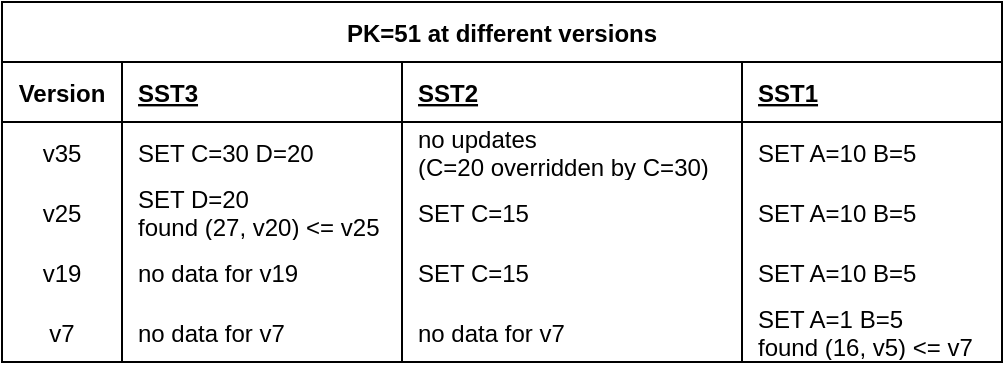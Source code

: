 <mxfile version="20.8.0" type="device"><diagram id="89rpnQoFKDm3hIXYeVZR" name="Page-1"><mxGraphModel dx="1306" dy="846" grid="1" gridSize="10" guides="1" tooltips="1" connect="1" arrows="1" fold="1" page="1" pageScale="1" pageWidth="827" pageHeight="1169" math="0" shadow="0"><root><mxCell id="0"/><mxCell id="1" parent="0"/><mxCell id="1PSpfmzfOEZ6M0ASbsAd-1" value="PK=51 at different versions" style="shape=table;startSize=30;container=1;collapsible=1;childLayout=tableLayout;fixedRows=1;rowLines=0;fontStyle=1;align=center;resizeLast=1;" vertex="1" parent="1"><mxGeometry x="50" y="40" width="500" height="180" as="geometry"/></mxCell><mxCell id="1PSpfmzfOEZ6M0ASbsAd-2" value="" style="shape=tableRow;horizontal=0;startSize=0;swimlaneHead=0;swimlaneBody=0;fillColor=none;collapsible=0;dropTarget=0;points=[[0,0.5],[1,0.5]];portConstraint=eastwest;top=0;left=0;right=0;bottom=1;" vertex="1" parent="1PSpfmzfOEZ6M0ASbsAd-1"><mxGeometry y="30" width="500" height="30" as="geometry"/></mxCell><mxCell id="1PSpfmzfOEZ6M0ASbsAd-3" value="Version" style="shape=partialRectangle;connectable=0;fillColor=none;top=0;left=0;bottom=0;right=0;fontStyle=1;overflow=hidden;" vertex="1" parent="1PSpfmzfOEZ6M0ASbsAd-2"><mxGeometry width="60" height="30" as="geometry"><mxRectangle width="60" height="30" as="alternateBounds"/></mxGeometry></mxCell><mxCell id="1PSpfmzfOEZ6M0ASbsAd-4" value="SST3" style="shape=partialRectangle;connectable=0;fillColor=none;top=0;left=0;bottom=0;right=0;align=left;spacingLeft=6;fontStyle=5;overflow=hidden;" vertex="1" parent="1PSpfmzfOEZ6M0ASbsAd-2"><mxGeometry x="60" width="140" height="30" as="geometry"><mxRectangle width="140" height="30" as="alternateBounds"/></mxGeometry></mxCell><mxCell id="1PSpfmzfOEZ6M0ASbsAd-18" value="SST2" style="shape=partialRectangle;connectable=0;fillColor=none;top=0;left=0;bottom=0;right=0;align=left;spacingLeft=6;fontStyle=5;overflow=hidden;" vertex="1" parent="1PSpfmzfOEZ6M0ASbsAd-2"><mxGeometry x="200" width="170" height="30" as="geometry"><mxRectangle width="170" height="30" as="alternateBounds"/></mxGeometry></mxCell><mxCell id="1PSpfmzfOEZ6M0ASbsAd-14" value="SST1" style="shape=partialRectangle;connectable=0;fillColor=none;top=0;left=0;bottom=0;right=0;align=left;spacingLeft=6;fontStyle=5;overflow=hidden;" vertex="1" parent="1PSpfmzfOEZ6M0ASbsAd-2"><mxGeometry x="370" width="130" height="30" as="geometry"><mxRectangle width="130" height="30" as="alternateBounds"/></mxGeometry></mxCell><mxCell id="1PSpfmzfOEZ6M0ASbsAd-5" value="" style="shape=tableRow;horizontal=0;startSize=0;swimlaneHead=0;swimlaneBody=0;fillColor=none;collapsible=0;dropTarget=0;points=[[0,0.5],[1,0.5]];portConstraint=eastwest;top=0;left=0;right=0;bottom=0;" vertex="1" parent="1PSpfmzfOEZ6M0ASbsAd-1"><mxGeometry y="60" width="500" height="30" as="geometry"/></mxCell><mxCell id="1PSpfmzfOEZ6M0ASbsAd-6" value="v35" style="shape=partialRectangle;connectable=0;fillColor=none;top=0;left=0;bottom=0;right=0;editable=1;overflow=hidden;" vertex="1" parent="1PSpfmzfOEZ6M0ASbsAd-5"><mxGeometry width="60" height="30" as="geometry"><mxRectangle width="60" height="30" as="alternateBounds"/></mxGeometry></mxCell><mxCell id="1PSpfmzfOEZ6M0ASbsAd-7" value="SET C=30 D=20" style="shape=partialRectangle;connectable=0;fillColor=none;top=0;left=0;bottom=0;right=0;align=left;spacingLeft=6;overflow=hidden;" vertex="1" parent="1PSpfmzfOEZ6M0ASbsAd-5"><mxGeometry x="60" width="140" height="30" as="geometry"><mxRectangle width="140" height="30" as="alternateBounds"/></mxGeometry></mxCell><mxCell id="1PSpfmzfOEZ6M0ASbsAd-19" value="no updates&#10;(C=20 overridden by C=30)" style="shape=partialRectangle;connectable=0;fillColor=none;top=0;left=0;bottom=0;right=0;align=left;spacingLeft=6;overflow=hidden;" vertex="1" parent="1PSpfmzfOEZ6M0ASbsAd-5"><mxGeometry x="200" width="170" height="30" as="geometry"><mxRectangle width="170" height="30" as="alternateBounds"/></mxGeometry></mxCell><mxCell id="1PSpfmzfOEZ6M0ASbsAd-15" value="SET A=10 B=5" style="shape=partialRectangle;connectable=0;fillColor=none;top=0;left=0;bottom=0;right=0;align=left;spacingLeft=6;overflow=hidden;" vertex="1" parent="1PSpfmzfOEZ6M0ASbsAd-5"><mxGeometry x="370" width="130" height="30" as="geometry"><mxRectangle width="130" height="30" as="alternateBounds"/></mxGeometry></mxCell><mxCell id="1PSpfmzfOEZ6M0ASbsAd-8" value="" style="shape=tableRow;horizontal=0;startSize=0;swimlaneHead=0;swimlaneBody=0;fillColor=none;collapsible=0;dropTarget=0;points=[[0,0.5],[1,0.5]];portConstraint=eastwest;top=0;left=0;right=0;bottom=0;" vertex="1" parent="1PSpfmzfOEZ6M0ASbsAd-1"><mxGeometry y="90" width="500" height="30" as="geometry"/></mxCell><mxCell id="1PSpfmzfOEZ6M0ASbsAd-9" value="v25" style="shape=partialRectangle;connectable=0;fillColor=none;top=0;left=0;bottom=0;right=0;editable=1;overflow=hidden;" vertex="1" parent="1PSpfmzfOEZ6M0ASbsAd-8"><mxGeometry width="60" height="30" as="geometry"><mxRectangle width="60" height="30" as="alternateBounds"/></mxGeometry></mxCell><mxCell id="1PSpfmzfOEZ6M0ASbsAd-10" value="SET D=20&#10;found (27, v20) &lt;= v25" style="shape=partialRectangle;connectable=0;fillColor=none;top=0;left=0;bottom=0;right=0;align=left;spacingLeft=6;overflow=hidden;" vertex="1" parent="1PSpfmzfOEZ6M0ASbsAd-8"><mxGeometry x="60" width="140" height="30" as="geometry"><mxRectangle width="140" height="30" as="alternateBounds"/></mxGeometry></mxCell><mxCell id="1PSpfmzfOEZ6M0ASbsAd-20" value="SET C=15" style="shape=partialRectangle;connectable=0;fillColor=none;top=0;left=0;bottom=0;right=0;align=left;spacingLeft=6;overflow=hidden;" vertex="1" parent="1PSpfmzfOEZ6M0ASbsAd-8"><mxGeometry x="200" width="170" height="30" as="geometry"><mxRectangle width="170" height="30" as="alternateBounds"/></mxGeometry></mxCell><mxCell id="1PSpfmzfOEZ6M0ASbsAd-16" value="SET A=10 B=5" style="shape=partialRectangle;connectable=0;fillColor=none;top=0;left=0;bottom=0;right=0;align=left;spacingLeft=6;overflow=hidden;" vertex="1" parent="1PSpfmzfOEZ6M0ASbsAd-8"><mxGeometry x="370" width="130" height="30" as="geometry"><mxRectangle width="130" height="30" as="alternateBounds"/></mxGeometry></mxCell><mxCell id="1PSpfmzfOEZ6M0ASbsAd-11" value="" style="shape=tableRow;horizontal=0;startSize=0;swimlaneHead=0;swimlaneBody=0;fillColor=none;collapsible=0;dropTarget=0;points=[[0,0.5],[1,0.5]];portConstraint=eastwest;top=0;left=0;right=0;bottom=0;" vertex="1" parent="1PSpfmzfOEZ6M0ASbsAd-1"><mxGeometry y="120" width="500" height="30" as="geometry"/></mxCell><mxCell id="1PSpfmzfOEZ6M0ASbsAd-12" value="v19" style="shape=partialRectangle;connectable=0;fillColor=none;top=0;left=0;bottom=0;right=0;editable=1;overflow=hidden;" vertex="1" parent="1PSpfmzfOEZ6M0ASbsAd-11"><mxGeometry width="60" height="30" as="geometry"><mxRectangle width="60" height="30" as="alternateBounds"/></mxGeometry></mxCell><mxCell id="1PSpfmzfOEZ6M0ASbsAd-13" value="no data for v19" style="shape=partialRectangle;connectable=0;fillColor=none;top=0;left=0;bottom=0;right=0;align=left;spacingLeft=6;overflow=hidden;" vertex="1" parent="1PSpfmzfOEZ6M0ASbsAd-11"><mxGeometry x="60" width="140" height="30" as="geometry"><mxRectangle width="140" height="30" as="alternateBounds"/></mxGeometry></mxCell><mxCell id="1PSpfmzfOEZ6M0ASbsAd-21" value="SET C=15" style="shape=partialRectangle;connectable=0;fillColor=none;top=0;left=0;bottom=0;right=0;align=left;spacingLeft=6;overflow=hidden;" vertex="1" parent="1PSpfmzfOEZ6M0ASbsAd-11"><mxGeometry x="200" width="170" height="30" as="geometry"><mxRectangle width="170" height="30" as="alternateBounds"/></mxGeometry></mxCell><mxCell id="1PSpfmzfOEZ6M0ASbsAd-17" value="SET A=10 B=5" style="shape=partialRectangle;connectable=0;fillColor=none;top=0;left=0;bottom=0;right=0;align=left;spacingLeft=6;overflow=hidden;" vertex="1" parent="1PSpfmzfOEZ6M0ASbsAd-11"><mxGeometry x="370" width="130" height="30" as="geometry"><mxRectangle width="130" height="30" as="alternateBounds"/></mxGeometry></mxCell><mxCell id="1PSpfmzfOEZ6M0ASbsAd-22" style="shape=tableRow;horizontal=0;startSize=0;swimlaneHead=0;swimlaneBody=0;fillColor=none;collapsible=0;dropTarget=0;points=[[0,0.5],[1,0.5]];portConstraint=eastwest;top=0;left=0;right=0;bottom=0;" vertex="1" parent="1PSpfmzfOEZ6M0ASbsAd-1"><mxGeometry y="150" width="500" height="30" as="geometry"/></mxCell><mxCell id="1PSpfmzfOEZ6M0ASbsAd-23" value="v7" style="shape=partialRectangle;connectable=0;fillColor=none;top=0;left=0;bottom=0;right=0;editable=1;overflow=hidden;" vertex="1" parent="1PSpfmzfOEZ6M0ASbsAd-22"><mxGeometry width="60" height="30" as="geometry"><mxRectangle width="60" height="30" as="alternateBounds"/></mxGeometry></mxCell><mxCell id="1PSpfmzfOEZ6M0ASbsAd-24" value="no data for v7" style="shape=partialRectangle;connectable=0;fillColor=none;top=0;left=0;bottom=0;right=0;align=left;spacingLeft=6;overflow=hidden;" vertex="1" parent="1PSpfmzfOEZ6M0ASbsAd-22"><mxGeometry x="60" width="140" height="30" as="geometry"><mxRectangle width="140" height="30" as="alternateBounds"/></mxGeometry></mxCell><mxCell id="1PSpfmzfOEZ6M0ASbsAd-25" value="no data for v7" style="shape=partialRectangle;connectable=0;fillColor=none;top=0;left=0;bottom=0;right=0;align=left;spacingLeft=6;overflow=hidden;" vertex="1" parent="1PSpfmzfOEZ6M0ASbsAd-22"><mxGeometry x="200" width="170" height="30" as="geometry"><mxRectangle width="170" height="30" as="alternateBounds"/></mxGeometry></mxCell><mxCell id="1PSpfmzfOEZ6M0ASbsAd-26" value="SET A=1 B=5&#10;found (16, v5) &lt;= v7" style="shape=partialRectangle;connectable=0;fillColor=none;top=0;left=0;bottom=0;right=0;align=left;spacingLeft=6;overflow=hidden;" vertex="1" parent="1PSpfmzfOEZ6M0ASbsAd-22"><mxGeometry x="370" width="130" height="30" as="geometry"><mxRectangle width="130" height="30" as="alternateBounds"/></mxGeometry></mxCell></root></mxGraphModel></diagram></mxfile>